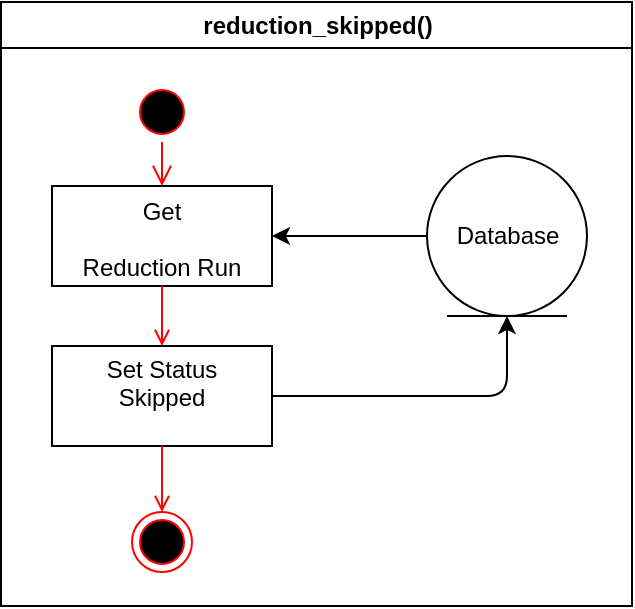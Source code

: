 <mxfile version="13.2.6" type="device"><diagram name="Page-1" id="e7e014a7-5840-1c2e-5031-d8a46d1fe8dd"><mxGraphModel dx="1422" dy="731" grid="1" gridSize="10" guides="1" tooltips="1" connect="1" arrows="1" fold="1" page="1" pageScale="1" pageWidth="1169" pageHeight="826" background="#ffffff" math="0" shadow="0"><root><mxCell id="0"/><mxCell id="1" parent="0"/><mxCell id="2" value="reduction_skipped()" style="swimlane;whiteSpace=wrap" parent="1" vertex="1"><mxGeometry x="164.5" y="128" width="315.5" height="302" as="geometry"/></mxCell><mxCell id="5" value="" style="ellipse;shape=startState;fillColor=#000000;strokeColor=#ff0000;" parent="2" vertex="1"><mxGeometry x="65.5" y="40" width="30" height="30" as="geometry"/></mxCell><mxCell id="6" value="" style="edgeStyle=elbowEdgeStyle;elbow=horizontal;verticalAlign=bottom;endArrow=open;endSize=8;strokeColor=#FF0000;endFill=1;rounded=0" parent="2" source="5" target="7" edge="1"><mxGeometry x="65.5" y="40" as="geometry"><mxPoint x="80.5" y="110" as="targetPoint"/></mxGeometry></mxCell><mxCell id="7" value="Get &#xA;&#xA;Reduction Run" style="verticalAlign=bottom;" parent="2" vertex="1"><mxGeometry x="25.5" y="92" width="110" height="50" as="geometry"/></mxCell><mxCell id="8" value="Set Status&#xA;Skipped&#xA;" style="" parent="2" vertex="1"><mxGeometry x="25.5" y="172" width="110" height="50" as="geometry"/></mxCell><mxCell id="9" value="" style="endArrow=open;strokeColor=#FF0000;endFill=1;rounded=0" parent="2" source="7" target="8" edge="1"><mxGeometry relative="1" as="geometry"/></mxCell><mxCell id="UbIXD0-ihVSOuiJFK1un-41" value="Database" style="ellipse;shape=umlEntity;whiteSpace=wrap;html=1;" vertex="1" parent="2"><mxGeometry x="213" y="77" width="80" height="80" as="geometry"/></mxCell><mxCell id="UbIXD0-ihVSOuiJFK1un-42" value="" style="endArrow=classic;html=1;exitX=0;exitY=0.5;exitDx=0;exitDy=0;entryX=1;entryY=0.5;entryDx=0;entryDy=0;" edge="1" parent="2" source="UbIXD0-ihVSOuiJFK1un-41" target="7"><mxGeometry width="50" height="50" relative="1" as="geometry"><mxPoint x="161" y="192" as="sourcePoint"/><mxPoint x="211" y="142" as="targetPoint"/></mxGeometry></mxCell><mxCell id="UbIXD0-ihVSOuiJFK1un-43" value="" style="endArrow=classic;html=1;exitX=1;exitY=0.5;exitDx=0;exitDy=0;entryX=0.5;entryY=1;entryDx=0;entryDy=0;edgeStyle=orthogonalEdgeStyle;" edge="1" parent="2" source="8" target="UbIXD0-ihVSOuiJFK1un-41"><mxGeometry width="50" height="50" relative="1" as="geometry"><mxPoint x="161" y="242" as="sourcePoint"/><mxPoint x="211" y="192" as="targetPoint"/></mxGeometry></mxCell><mxCell id="UbIXD0-ihVSOuiJFK1un-58" value="" style="ellipse;html=1;shape=endState;fillColor=#000000;strokeColor=#ff0000;" vertex="1" parent="2"><mxGeometry x="65.5" y="255" width="30" height="30" as="geometry"/></mxCell><mxCell id="UbIXD0-ihVSOuiJFK1un-44" value="" style="endArrow=open;strokeColor=#FF0000;endFill=1;rounded=0;exitX=0.5;exitY=1;exitDx=0;exitDy=0;entryX=0.5;entryY=0;entryDx=0;entryDy=0;" edge="1" parent="2" source="8" target="UbIXD0-ihVSOuiJFK1un-58"><mxGeometry relative="1" as="geometry"><mxPoint x="90.5" y="152" as="sourcePoint"/><mxPoint x="80.5" y="252" as="targetPoint"/></mxGeometry></mxCell></root></mxGraphModel></diagram></mxfile>